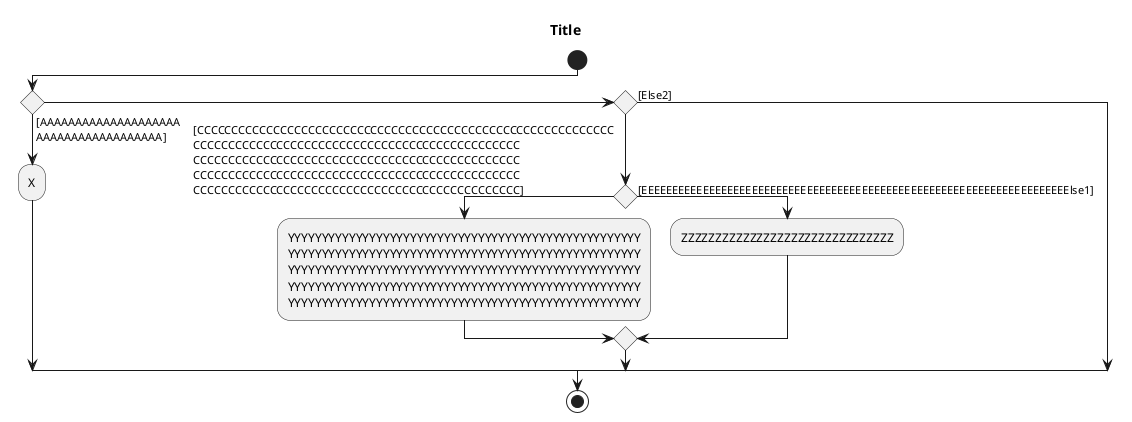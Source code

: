 {
  "sha1": "feu5759xdqy83mchq5u4dtqw2qi8vhy",
  "insertion": {
    "when": "2024-06-01T09:03:06.036Z",
    "user": "plantuml@gmail.com"
  }
}
@startuml
TITLE Title
START
IF()THEN([AAAAAAAAAAAAAAAAAAAA \nAAAAAAAAAAAAAAAAAA])
        :X;
    ELSEIF()THEN
        
        IF()THEN([CCCCCCCCCCCCCCCCCCCCCCCCCCCCCCCCCCCCCCCCCCCCCCCCCCCCCCCCCCCC
CCCCCCCCCCCCCCCCCCCCCCCCCCCCCCCCCCCCCCCCCCCCCCC
CCCCCCCCCCCCCCCCCCCCCCCCCCCCCCCCCCCCCCCCCCCCCCC
CCCCCCCCCCCCCCCCCCCCCCCCCCCCCCCCCCCCCCCCCCCCCCC
CCCCCCCCCCCCCCCCCCCCCCCCCCCCCCCCCCCCCCCCCCCCCCC])
        :YYYYYYYYYYYYYYYYYYYYYYYYYYYYYYYYYYYYYYYYYYYYYYYYYYYY
        YYYYYYYYYYYYYYYYYYYYYYYYYYYYYYYYYYYYYYYYYYYYYYYYYYYY
        YYYYYYYYYYYYYYYYYYYYYYYYYYYYYYYYYYYYYYYYYYYYYYYYYYYY
        YYYYYYYYYYYYYYYYYYYYYYYYYYYYYYYYYYYYYYYYYYYYYYYYYYYY
        YYYYYYYYYYYYYYYYYYYYYYYYYYYYYYYYYYYYYYYYYYYYYYYYYYYY;
        ELSE([EEEEEEEEEEEEEEEEEEEEEEEEEEEEEEEEEEEEEEEEEEEEEEEEEEEEEEEEEEEEEEEEEEEEEElse1])
            :ZZZZZZZZZZZZZZZZZZZZZZZZZZZZZZZ;
        ENDIF            
    ELSE([Else2])
    ENDIF
STOP
@enduml
